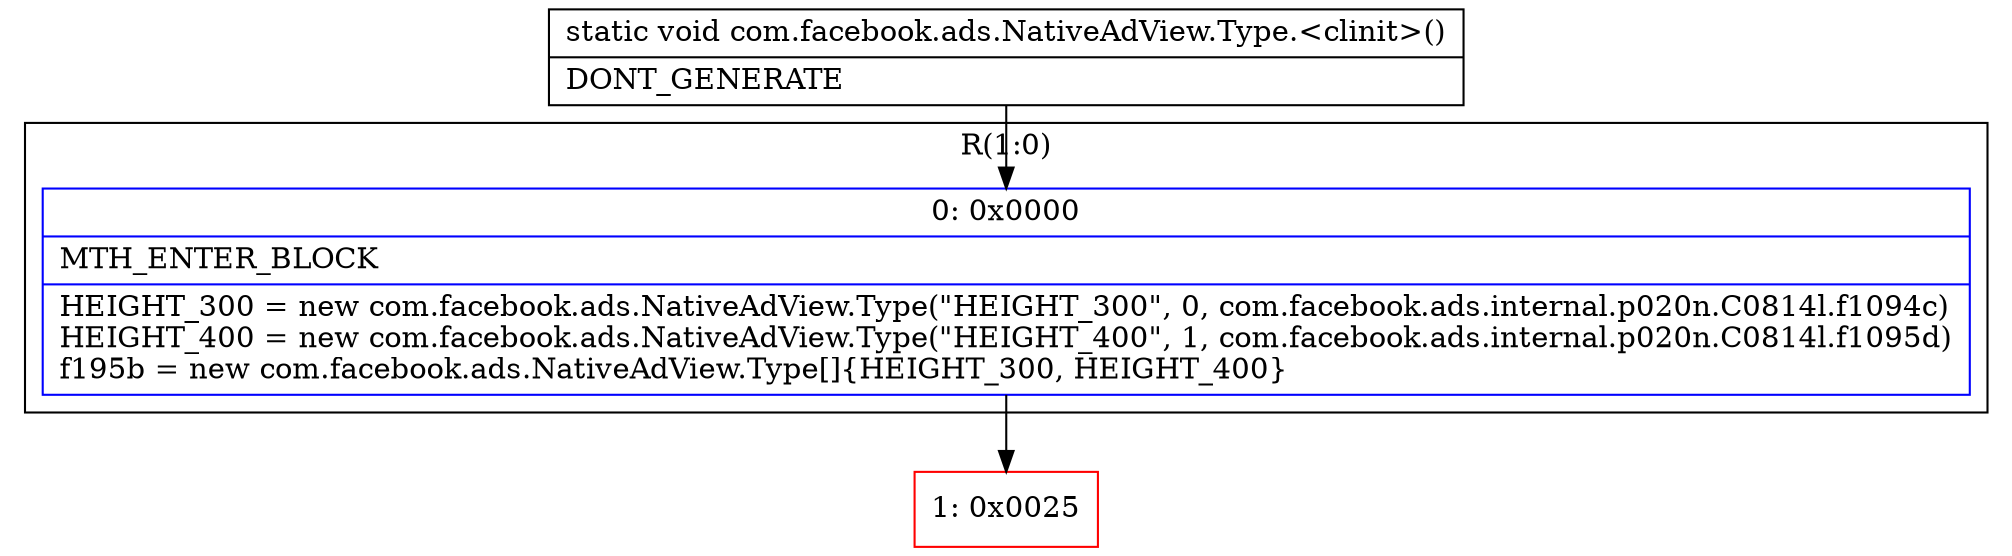 digraph "CFG forcom.facebook.ads.NativeAdView.Type.\<clinit\>()V" {
subgraph cluster_Region_99741090 {
label = "R(1:0)";
node [shape=record,color=blue];
Node_0 [shape=record,label="{0\:\ 0x0000|MTH_ENTER_BLOCK\l|HEIGHT_300 = new com.facebook.ads.NativeAdView.Type(\"HEIGHT_300\", 0, com.facebook.ads.internal.p020n.C0814l.f1094c)\lHEIGHT_400 = new com.facebook.ads.NativeAdView.Type(\"HEIGHT_400\", 1, com.facebook.ads.internal.p020n.C0814l.f1095d)\lf195b = new com.facebook.ads.NativeAdView.Type[]\{HEIGHT_300, HEIGHT_400\}\l}"];
}
Node_1 [shape=record,color=red,label="{1\:\ 0x0025}"];
MethodNode[shape=record,label="{static void com.facebook.ads.NativeAdView.Type.\<clinit\>()  | DONT_GENERATE\l}"];
MethodNode -> Node_0;
Node_0 -> Node_1;
}

